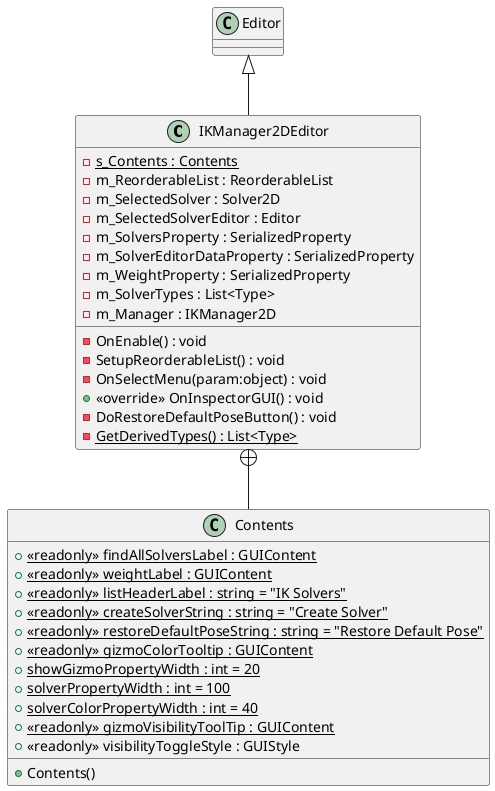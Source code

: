 @startuml
class IKManager2DEditor {
    {static} - s_Contents : Contents
    - m_ReorderableList : ReorderableList
    - m_SelectedSolver : Solver2D
    - m_SelectedSolverEditor : Editor
    - m_SolversProperty : SerializedProperty
    - m_SolverEditorDataProperty : SerializedProperty
    - m_WeightProperty : SerializedProperty
    - m_SolverTypes : List<Type>
    - m_Manager : IKManager2D
    - OnEnable() : void
    - SetupReorderableList() : void
    - OnSelectMenu(param:object) : void
    + <<override>> OnInspectorGUI() : void
    - DoRestoreDefaultPoseButton() : void
    {static} - GetDerivedTypes() : List<Type>
}
class Contents {
    + {static} <<readonly>> findAllSolversLabel : GUIContent
    + {static} <<readonly>> weightLabel : GUIContent
    + {static} <<readonly>> listHeaderLabel : string = "IK Solvers"
    + {static} <<readonly>> createSolverString : string = "Create Solver"
    + {static} <<readonly>> restoreDefaultPoseString : string = "Restore Default Pose"
    + {static} <<readonly>> gizmoColorTooltip : GUIContent
    + {static} showGizmoPropertyWidth : int = 20
    + {static} solverPropertyWidth : int = 100
    + {static} solverColorPropertyWidth : int = 40
    + {static} <<readonly>> gizmoVisibilityToolTip : GUIContent
    + <<readonly>> visibilityToggleStyle : GUIStyle
    + Contents()
}
Editor <|-- IKManager2DEditor
IKManager2DEditor +-- Contents
@enduml
